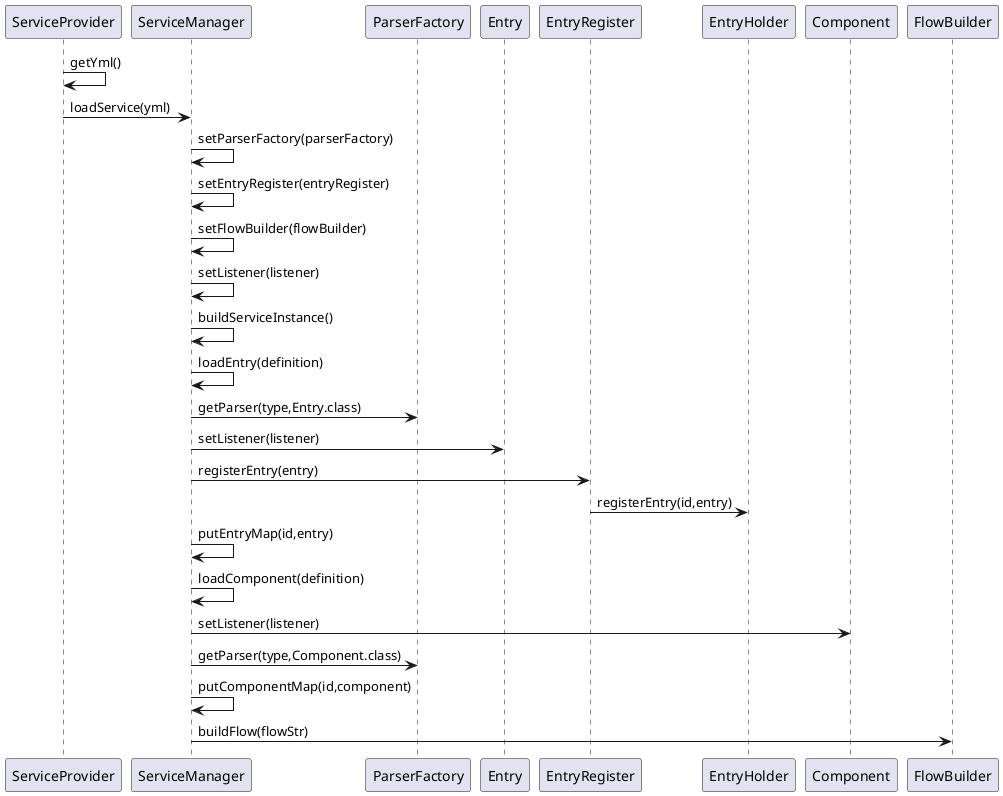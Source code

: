 @startuml
ServiceProvider -> ServiceProvider:getYml()
ServiceProvider -> ServiceManager:loadService(yml)
ServiceManager -> ServiceManager: setParserFactory(parserFactory)
ServiceManager -> ServiceManager:setEntryRegister(entryRegister)
ServiceManager -> ServiceManager:setFlowBuilder(flowBuilder)
ServiceManager -> ServiceManager:setListener(listener)
ServiceManager -> ServiceManager: buildServiceInstance()
ServiceManager -> ServiceManager: loadEntry(definition)
ServiceManager -> ParserFactory: getParser(type,Entry.class)
ServiceManager -> Entry:setListener(listener)
ServiceManager -> EntryRegister: registerEntry(entry)
EntryRegister -> EntryHolder: registerEntry(id,entry)
ServiceManager -> ServiceManager: putEntryMap(id,entry)
ServiceManager -> ServiceManager: loadComponent(definition)
ServiceManager -> Component:setListener(listener)
ServiceManager -> ParserFactory: getParser(type,Component.class)
ServiceManager -> ServiceManager: putComponentMap(id,component)
ServiceManager -> FlowBuilder:buildFlow(flowStr)
@enduml